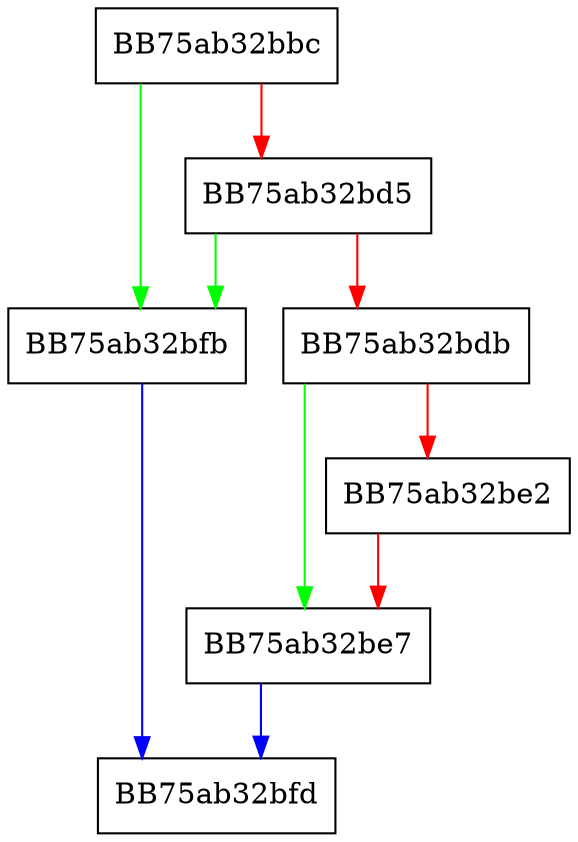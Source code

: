 digraph PutByte {
  node [shape="box"];
  graph [splines=ortho];
  BB75ab32bbc -> BB75ab32bfb [color="green"];
  BB75ab32bbc -> BB75ab32bd5 [color="red"];
  BB75ab32bd5 -> BB75ab32bfb [color="green"];
  BB75ab32bd5 -> BB75ab32bdb [color="red"];
  BB75ab32bdb -> BB75ab32be7 [color="green"];
  BB75ab32bdb -> BB75ab32be2 [color="red"];
  BB75ab32be2 -> BB75ab32be7 [color="red"];
  BB75ab32be7 -> BB75ab32bfd [color="blue"];
  BB75ab32bfb -> BB75ab32bfd [color="blue"];
}